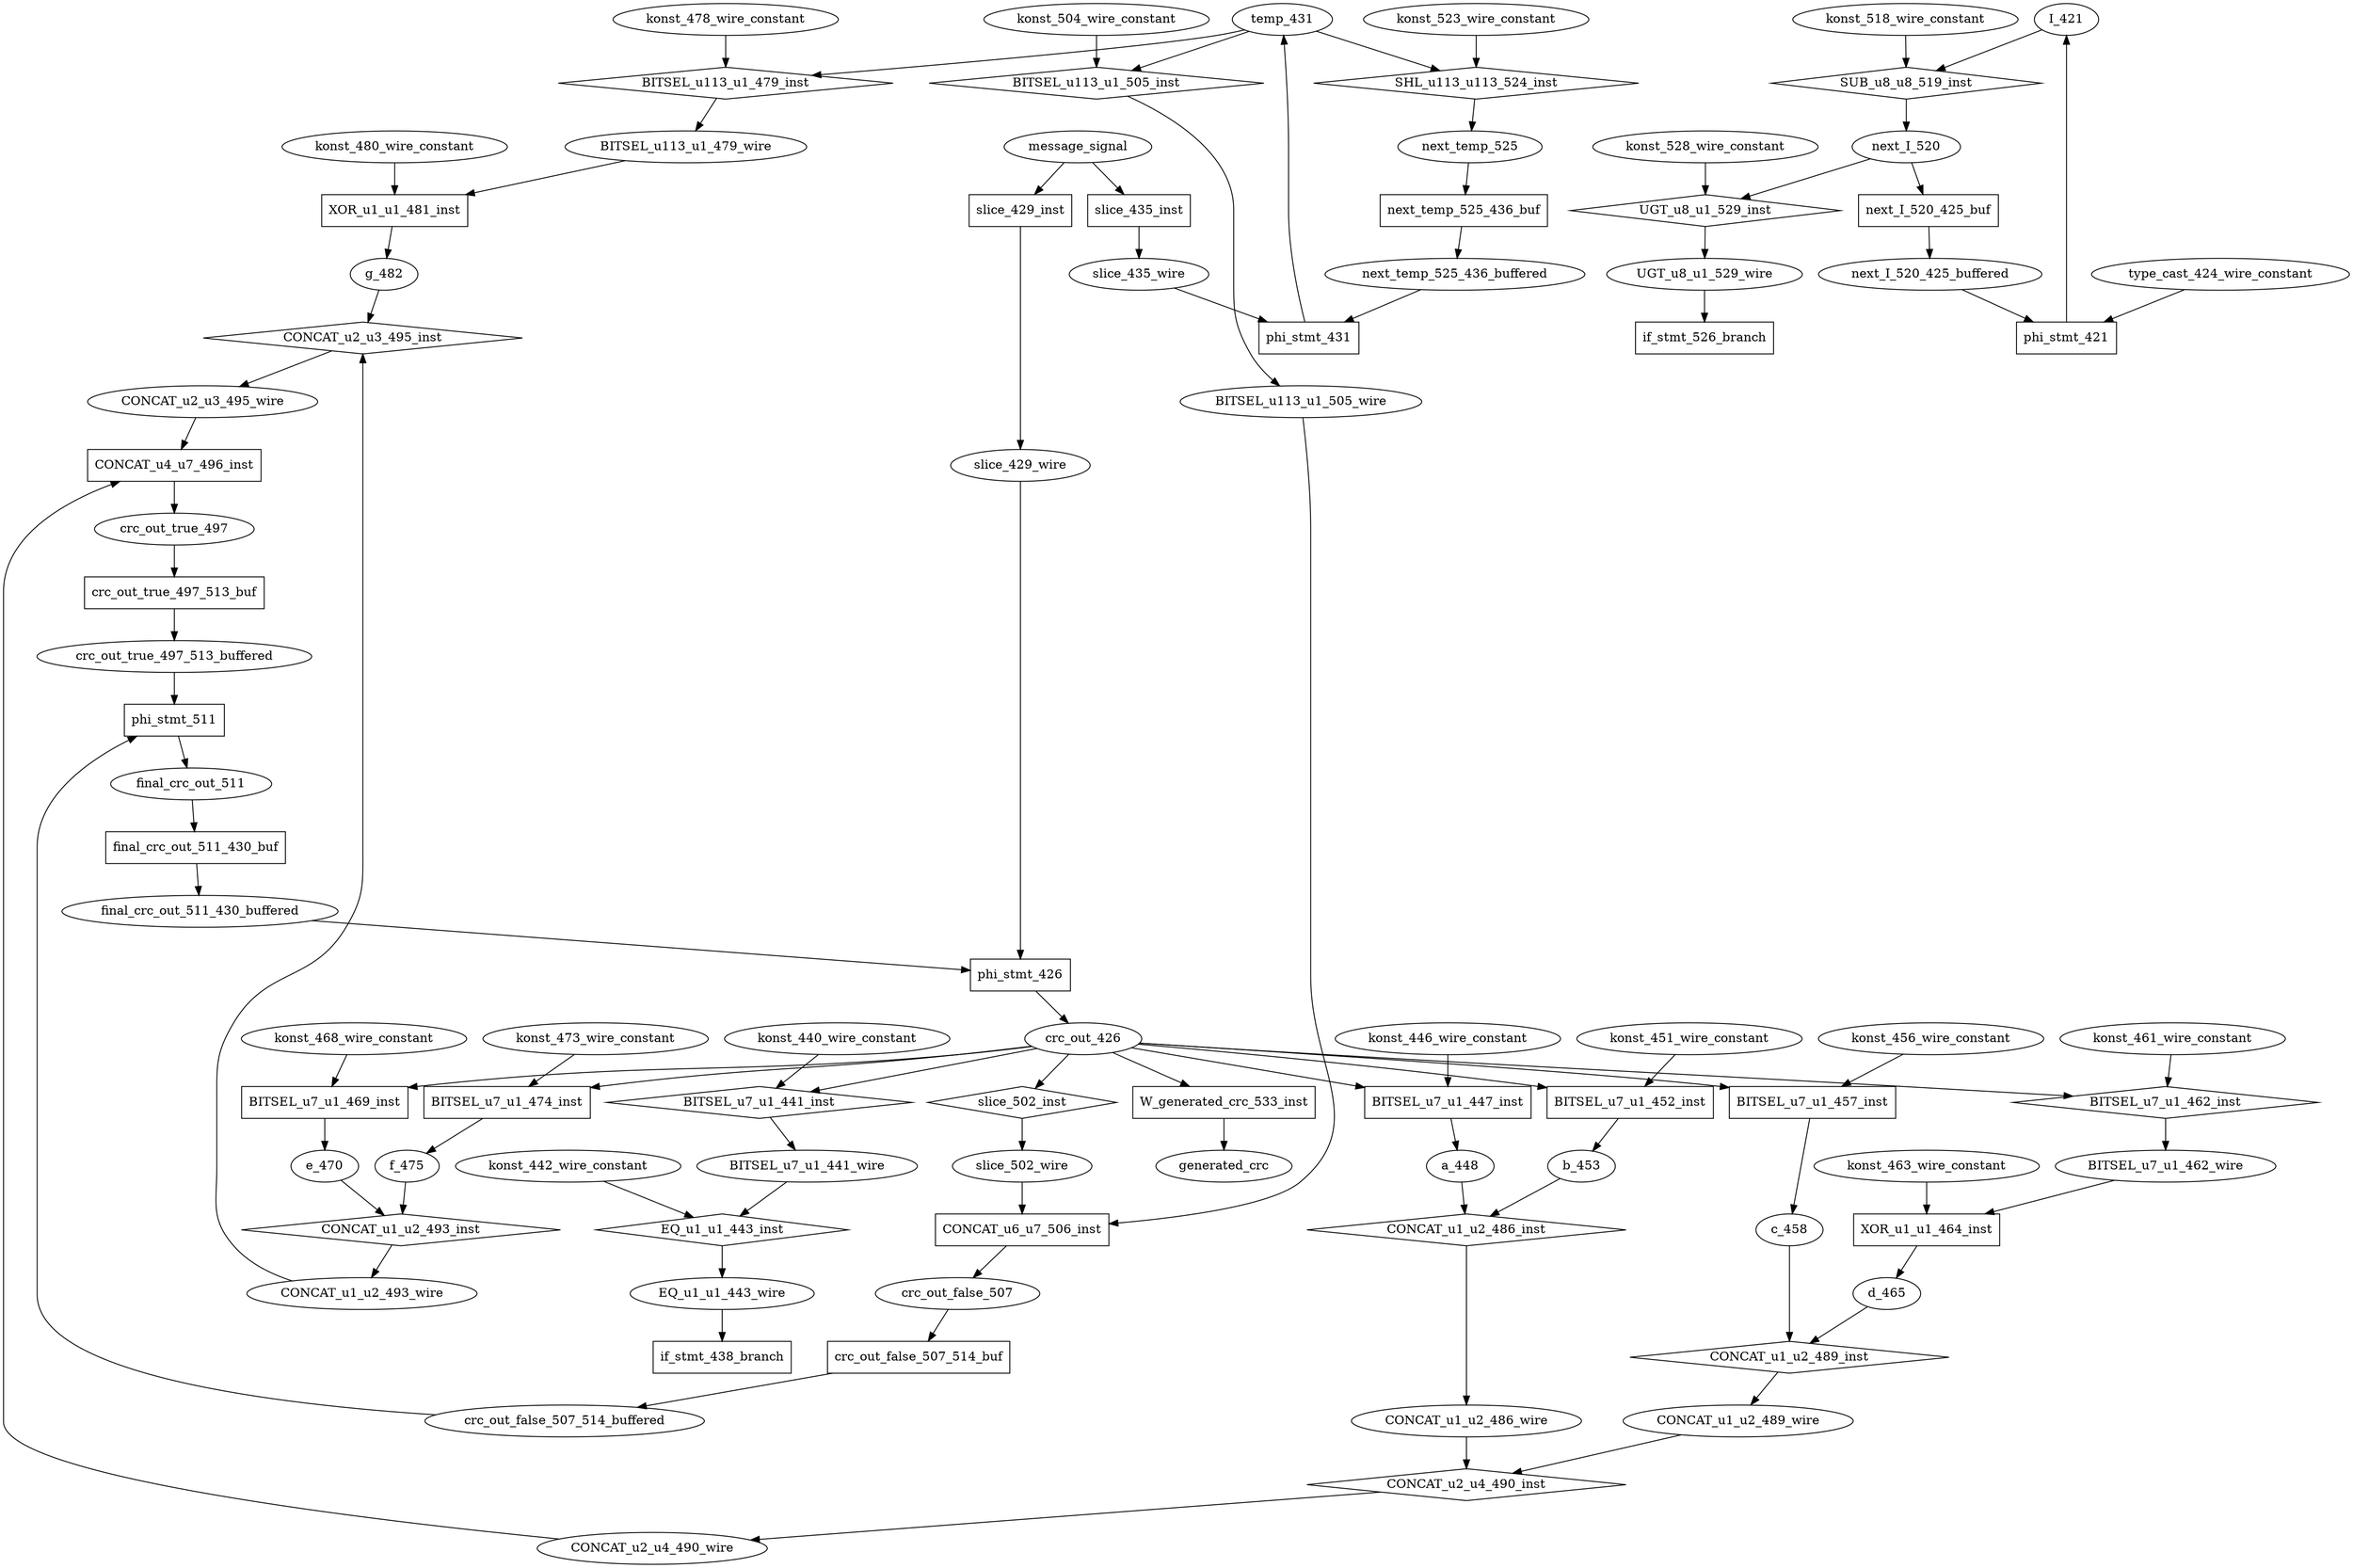 digraph data_path {
  BITSEL_u113_u1_479_wire [shape=ellipse];
  BITSEL_u113_u1_505_wire [shape=ellipse];
  BITSEL_u7_u1_441_wire [shape=ellipse];
  BITSEL_u7_u1_462_wire [shape=ellipse];
  CONCAT_u1_u2_486_wire [shape=ellipse];
  CONCAT_u1_u2_489_wire [shape=ellipse];
  CONCAT_u1_u2_493_wire [shape=ellipse];
  CONCAT_u2_u3_495_wire [shape=ellipse];
  CONCAT_u2_u4_490_wire [shape=ellipse];
  EQ_u1_u1_443_wire [shape=ellipse];
  I_421 [shape=ellipse];
  UGT_u8_u1_529_wire [shape=ellipse];
  a_448 [shape=ellipse];
  b_453 [shape=ellipse];
  c_458 [shape=ellipse];
  crc_out_426 [shape=ellipse];
  crc_out_false_507 [shape=ellipse];
  crc_out_false_507_514_buffered [shape=ellipse];
  crc_out_true_497 [shape=ellipse];
  crc_out_true_497_513_buffered [shape=ellipse];
  d_465 [shape=ellipse];
  e_470 [shape=ellipse];
  f_475 [shape=ellipse];
  final_crc_out_511 [shape=ellipse];
  final_crc_out_511_430_buffered [shape=ellipse];
  g_482 [shape=ellipse];
  konst_440_wire_constant [shape=ellipse];
  konst_442_wire_constant [shape=ellipse];
  konst_446_wire_constant [shape=ellipse];
  konst_451_wire_constant [shape=ellipse];
  konst_456_wire_constant [shape=ellipse];
  konst_461_wire_constant [shape=ellipse];
  konst_463_wire_constant [shape=ellipse];
  konst_468_wire_constant [shape=ellipse];
  konst_473_wire_constant [shape=ellipse];
  konst_478_wire_constant [shape=ellipse];
  konst_480_wire_constant [shape=ellipse];
  konst_504_wire_constant [shape=ellipse];
  konst_518_wire_constant [shape=ellipse];
  konst_523_wire_constant [shape=ellipse];
  konst_528_wire_constant [shape=ellipse];
  next_I_520 [shape=ellipse];
  next_I_520_425_buffered [shape=ellipse];
  next_temp_525 [shape=ellipse];
  next_temp_525_436_buffered [shape=ellipse];
  slice_429_wire [shape=ellipse];
  slice_435_wire [shape=ellipse];
  slice_502_wire [shape=ellipse];
  temp_431 [shape=ellipse];
  type_cast_424_wire_constant [shape=ellipse];
  BITSEL_u113_u1_479_inst [shape=diamond];
temp_431  -> BITSEL_u113_u1_479_inst;
konst_478_wire_constant  -> BITSEL_u113_u1_479_inst;
BITSEL_u113_u1_479_inst -> BITSEL_u113_u1_479_wire;
  BITSEL_u113_u1_505_inst [shape=diamond];
temp_431  -> BITSEL_u113_u1_505_inst;
konst_504_wire_constant  -> BITSEL_u113_u1_505_inst;
BITSEL_u113_u1_505_inst -> BITSEL_u113_u1_505_wire;
  BITSEL_u7_u1_441_inst [shape=diamond];
crc_out_426  -> BITSEL_u7_u1_441_inst;
konst_440_wire_constant  -> BITSEL_u7_u1_441_inst;
BITSEL_u7_u1_441_inst -> BITSEL_u7_u1_441_wire;
  BITSEL_u7_u1_447_inst [shape=rectangle];
crc_out_426  -> BITSEL_u7_u1_447_inst;
konst_446_wire_constant  -> BITSEL_u7_u1_447_inst;
BITSEL_u7_u1_447_inst -> a_448;
  BITSEL_u7_u1_452_inst [shape=rectangle];
crc_out_426  -> BITSEL_u7_u1_452_inst;
konst_451_wire_constant  -> BITSEL_u7_u1_452_inst;
BITSEL_u7_u1_452_inst -> b_453;
  BITSEL_u7_u1_457_inst [shape=rectangle];
crc_out_426  -> BITSEL_u7_u1_457_inst;
konst_456_wire_constant  -> BITSEL_u7_u1_457_inst;
BITSEL_u7_u1_457_inst -> c_458;
  BITSEL_u7_u1_462_inst [shape=diamond];
crc_out_426  -> BITSEL_u7_u1_462_inst;
konst_461_wire_constant  -> BITSEL_u7_u1_462_inst;
BITSEL_u7_u1_462_inst -> BITSEL_u7_u1_462_wire;
  BITSEL_u7_u1_469_inst [shape=rectangle];
crc_out_426  -> BITSEL_u7_u1_469_inst;
konst_468_wire_constant  -> BITSEL_u7_u1_469_inst;
BITSEL_u7_u1_469_inst -> e_470;
  BITSEL_u7_u1_474_inst [shape=rectangle];
crc_out_426  -> BITSEL_u7_u1_474_inst;
konst_473_wire_constant  -> BITSEL_u7_u1_474_inst;
BITSEL_u7_u1_474_inst -> f_475;
  CONCAT_u1_u2_486_inst [shape=diamond];
a_448  -> CONCAT_u1_u2_486_inst;
b_453  -> CONCAT_u1_u2_486_inst;
CONCAT_u1_u2_486_inst -> CONCAT_u1_u2_486_wire;
  CONCAT_u1_u2_489_inst [shape=diamond];
c_458  -> CONCAT_u1_u2_489_inst;
d_465  -> CONCAT_u1_u2_489_inst;
CONCAT_u1_u2_489_inst -> CONCAT_u1_u2_489_wire;
  CONCAT_u1_u2_493_inst [shape=diamond];
e_470  -> CONCAT_u1_u2_493_inst;
f_475  -> CONCAT_u1_u2_493_inst;
CONCAT_u1_u2_493_inst -> CONCAT_u1_u2_493_wire;
  CONCAT_u2_u3_495_inst [shape=diamond];
CONCAT_u1_u2_493_wire  -> CONCAT_u2_u3_495_inst;
g_482  -> CONCAT_u2_u3_495_inst;
CONCAT_u2_u3_495_inst -> CONCAT_u2_u3_495_wire;
  CONCAT_u2_u4_490_inst [shape=diamond];
CONCAT_u1_u2_486_wire  -> CONCAT_u2_u4_490_inst;
CONCAT_u1_u2_489_wire  -> CONCAT_u2_u4_490_inst;
CONCAT_u2_u4_490_inst -> CONCAT_u2_u4_490_wire;
  CONCAT_u4_u7_496_inst [shape=rectangle];
CONCAT_u2_u4_490_wire  -> CONCAT_u4_u7_496_inst;
CONCAT_u2_u3_495_wire  -> CONCAT_u4_u7_496_inst;
CONCAT_u4_u7_496_inst -> crc_out_true_497;
  CONCAT_u6_u7_506_inst [shape=rectangle];
slice_502_wire  -> CONCAT_u6_u7_506_inst;
BITSEL_u113_u1_505_wire  -> CONCAT_u6_u7_506_inst;
CONCAT_u6_u7_506_inst -> crc_out_false_507;
  EQ_u1_u1_443_inst [shape=diamond];
BITSEL_u7_u1_441_wire  -> EQ_u1_u1_443_inst;
konst_442_wire_constant  -> EQ_u1_u1_443_inst;
EQ_u1_u1_443_inst -> EQ_u1_u1_443_wire;
  SHL_u113_u113_524_inst [shape=diamond];
temp_431  -> SHL_u113_u113_524_inst;
konst_523_wire_constant  -> SHL_u113_u113_524_inst;
SHL_u113_u113_524_inst -> next_temp_525;
  SUB_u8_u8_519_inst [shape=diamond];
I_421  -> SUB_u8_u8_519_inst;
konst_518_wire_constant  -> SUB_u8_u8_519_inst;
SUB_u8_u8_519_inst -> next_I_520;
  UGT_u8_u1_529_inst [shape=diamond];
next_I_520  -> UGT_u8_u1_529_inst;
konst_528_wire_constant  -> UGT_u8_u1_529_inst;
UGT_u8_u1_529_inst -> UGT_u8_u1_529_wire;
  W_generated_crc_533_inst [shape=rectangle];
crc_out_426  -> W_generated_crc_533_inst;
W_generated_crc_533_inst -> generated_crc;
  XOR_u1_u1_464_inst [shape=rectangle];
BITSEL_u7_u1_462_wire  -> XOR_u1_u1_464_inst;
konst_463_wire_constant  -> XOR_u1_u1_464_inst;
XOR_u1_u1_464_inst -> d_465;
  XOR_u1_u1_481_inst [shape=rectangle];
BITSEL_u113_u1_479_wire  -> XOR_u1_u1_481_inst;
konst_480_wire_constant  -> XOR_u1_u1_481_inst;
XOR_u1_u1_481_inst -> g_482;
  crc_out_false_507_514_buf [shape=rectangle];
crc_out_false_507  -> crc_out_false_507_514_buf;
crc_out_false_507_514_buf -> crc_out_false_507_514_buffered;
  crc_out_true_497_513_buf [shape=rectangle];
crc_out_true_497  -> crc_out_true_497_513_buf;
crc_out_true_497_513_buf -> crc_out_true_497_513_buffered;
  final_crc_out_511_430_buf [shape=rectangle];
final_crc_out_511  -> final_crc_out_511_430_buf;
final_crc_out_511_430_buf -> final_crc_out_511_430_buffered;
  if_stmt_438_branch [shape=rectangle];
EQ_u1_u1_443_wire  -> if_stmt_438_branch;
  if_stmt_526_branch [shape=rectangle];
UGT_u8_u1_529_wire  -> if_stmt_526_branch;
  next_I_520_425_buf [shape=rectangle];
next_I_520  -> next_I_520_425_buf;
next_I_520_425_buf -> next_I_520_425_buffered;
  next_temp_525_436_buf [shape=rectangle];
next_temp_525  -> next_temp_525_436_buf;
next_temp_525_436_buf -> next_temp_525_436_buffered;
  phi_stmt_421 [shape=rectangle];
type_cast_424_wire_constant  -> phi_stmt_421;
next_I_520_425_buffered  -> phi_stmt_421;
phi_stmt_421 -> I_421;
  phi_stmt_426 [shape=rectangle];
slice_429_wire  -> phi_stmt_426;
final_crc_out_511_430_buffered  -> phi_stmt_426;
phi_stmt_426 -> crc_out_426;
  phi_stmt_431 [shape=rectangle];
slice_435_wire  -> phi_stmt_431;
next_temp_525_436_buffered  -> phi_stmt_431;
phi_stmt_431 -> temp_431;
  phi_stmt_511 [shape=rectangle];
crc_out_true_497_513_buffered  -> phi_stmt_511;
crc_out_false_507_514_buffered  -> phi_stmt_511;
phi_stmt_511 -> final_crc_out_511;
  slice_429_inst [shape=rectangle];
message_signal  -> slice_429_inst;
slice_429_inst -> slice_429_wire;
  slice_435_inst [shape=rectangle];
message_signal  -> slice_435_inst;
slice_435_inst -> slice_435_wire;
  slice_502_inst [shape=diamond];
crc_out_426  -> slice_502_inst;
slice_502_inst -> slice_502_wire;
}
